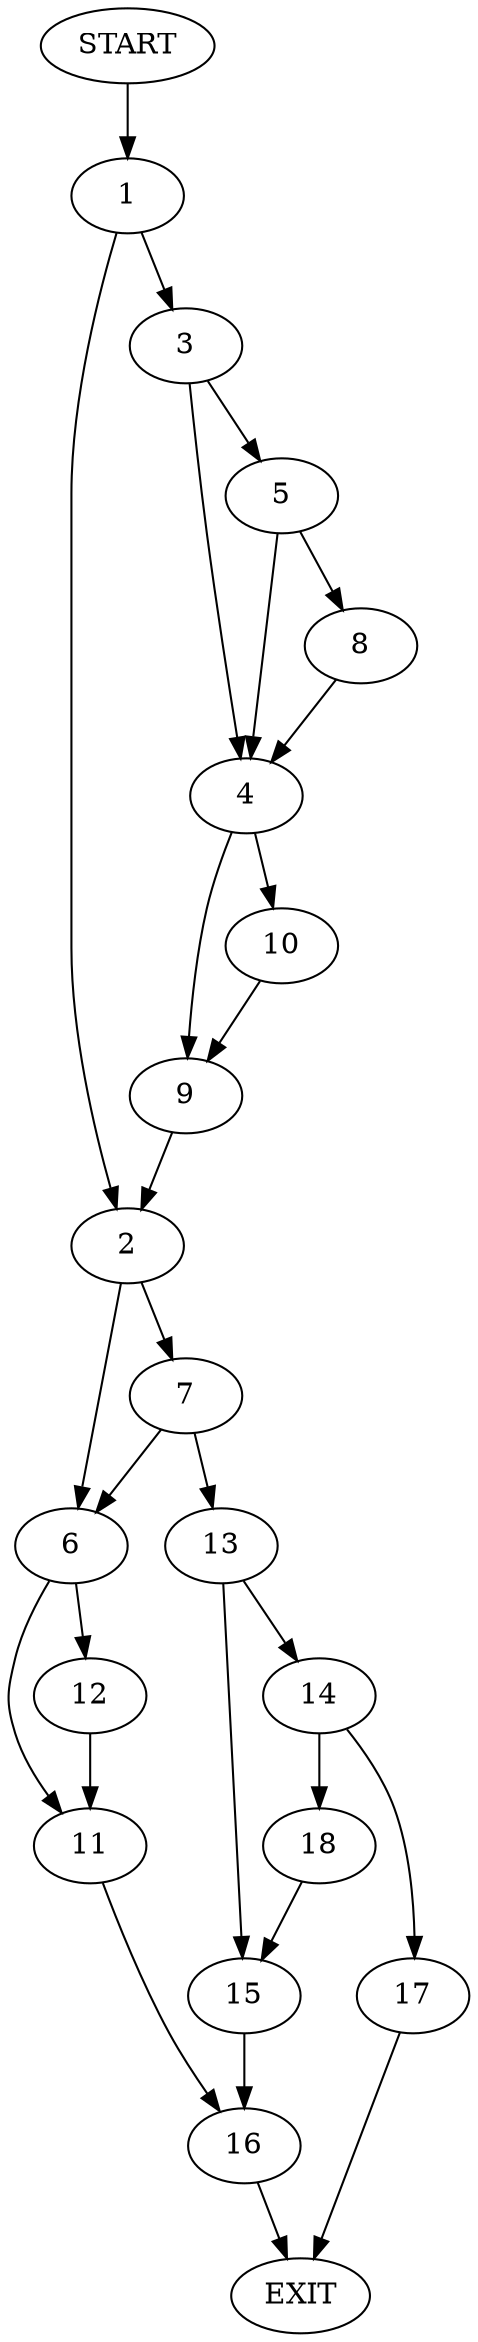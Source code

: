 digraph {
0 [label="START"]
19 [label="EXIT"]
0 -> 1
1 -> 2
1 -> 3
3 -> 4
3 -> 5
2 -> 6
2 -> 7
5 -> 4
5 -> 8
4 -> 9
4 -> 10
8 -> 4
10 -> 9
9 -> 2
6 -> 11
6 -> 12
7 -> 6
7 -> 13
13 -> 14
13 -> 15
12 -> 11
11 -> 16
16 -> 19
15 -> 16
14 -> 17
14 -> 18
18 -> 15
17 -> 19
}
